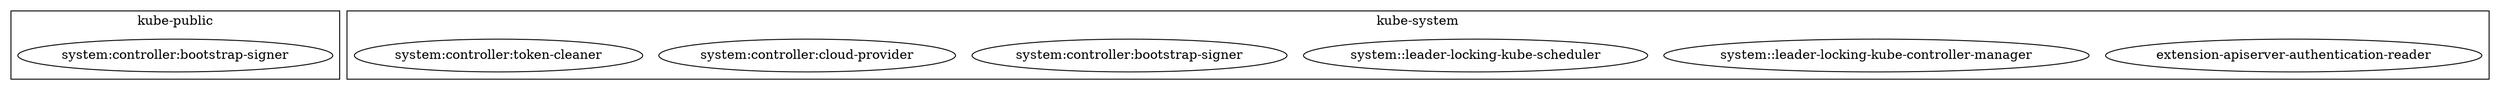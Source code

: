 digraph  {
        subgraph cluster_s0 {
                ID = "cluster_s0";
                label="kube-public";
                n1[label="system:controller:bootstrap-signer"];

        }subgraph cluster_s1 {
                ID = "cluster_s1";
                label="kube-system";
                n2[label="extension-apiserver-authentication-reader"];
                n3[label="system::leader-locking-kube-controller-manager"];
                n4[label="system::leader-locking-kube-scheduler"];
                n5[label="system:controller:bootstrap-signer"];
                n6[label="system:controller:cloud-provider"];
                n7[label="system:controller:token-cleaner"];

        }

}
